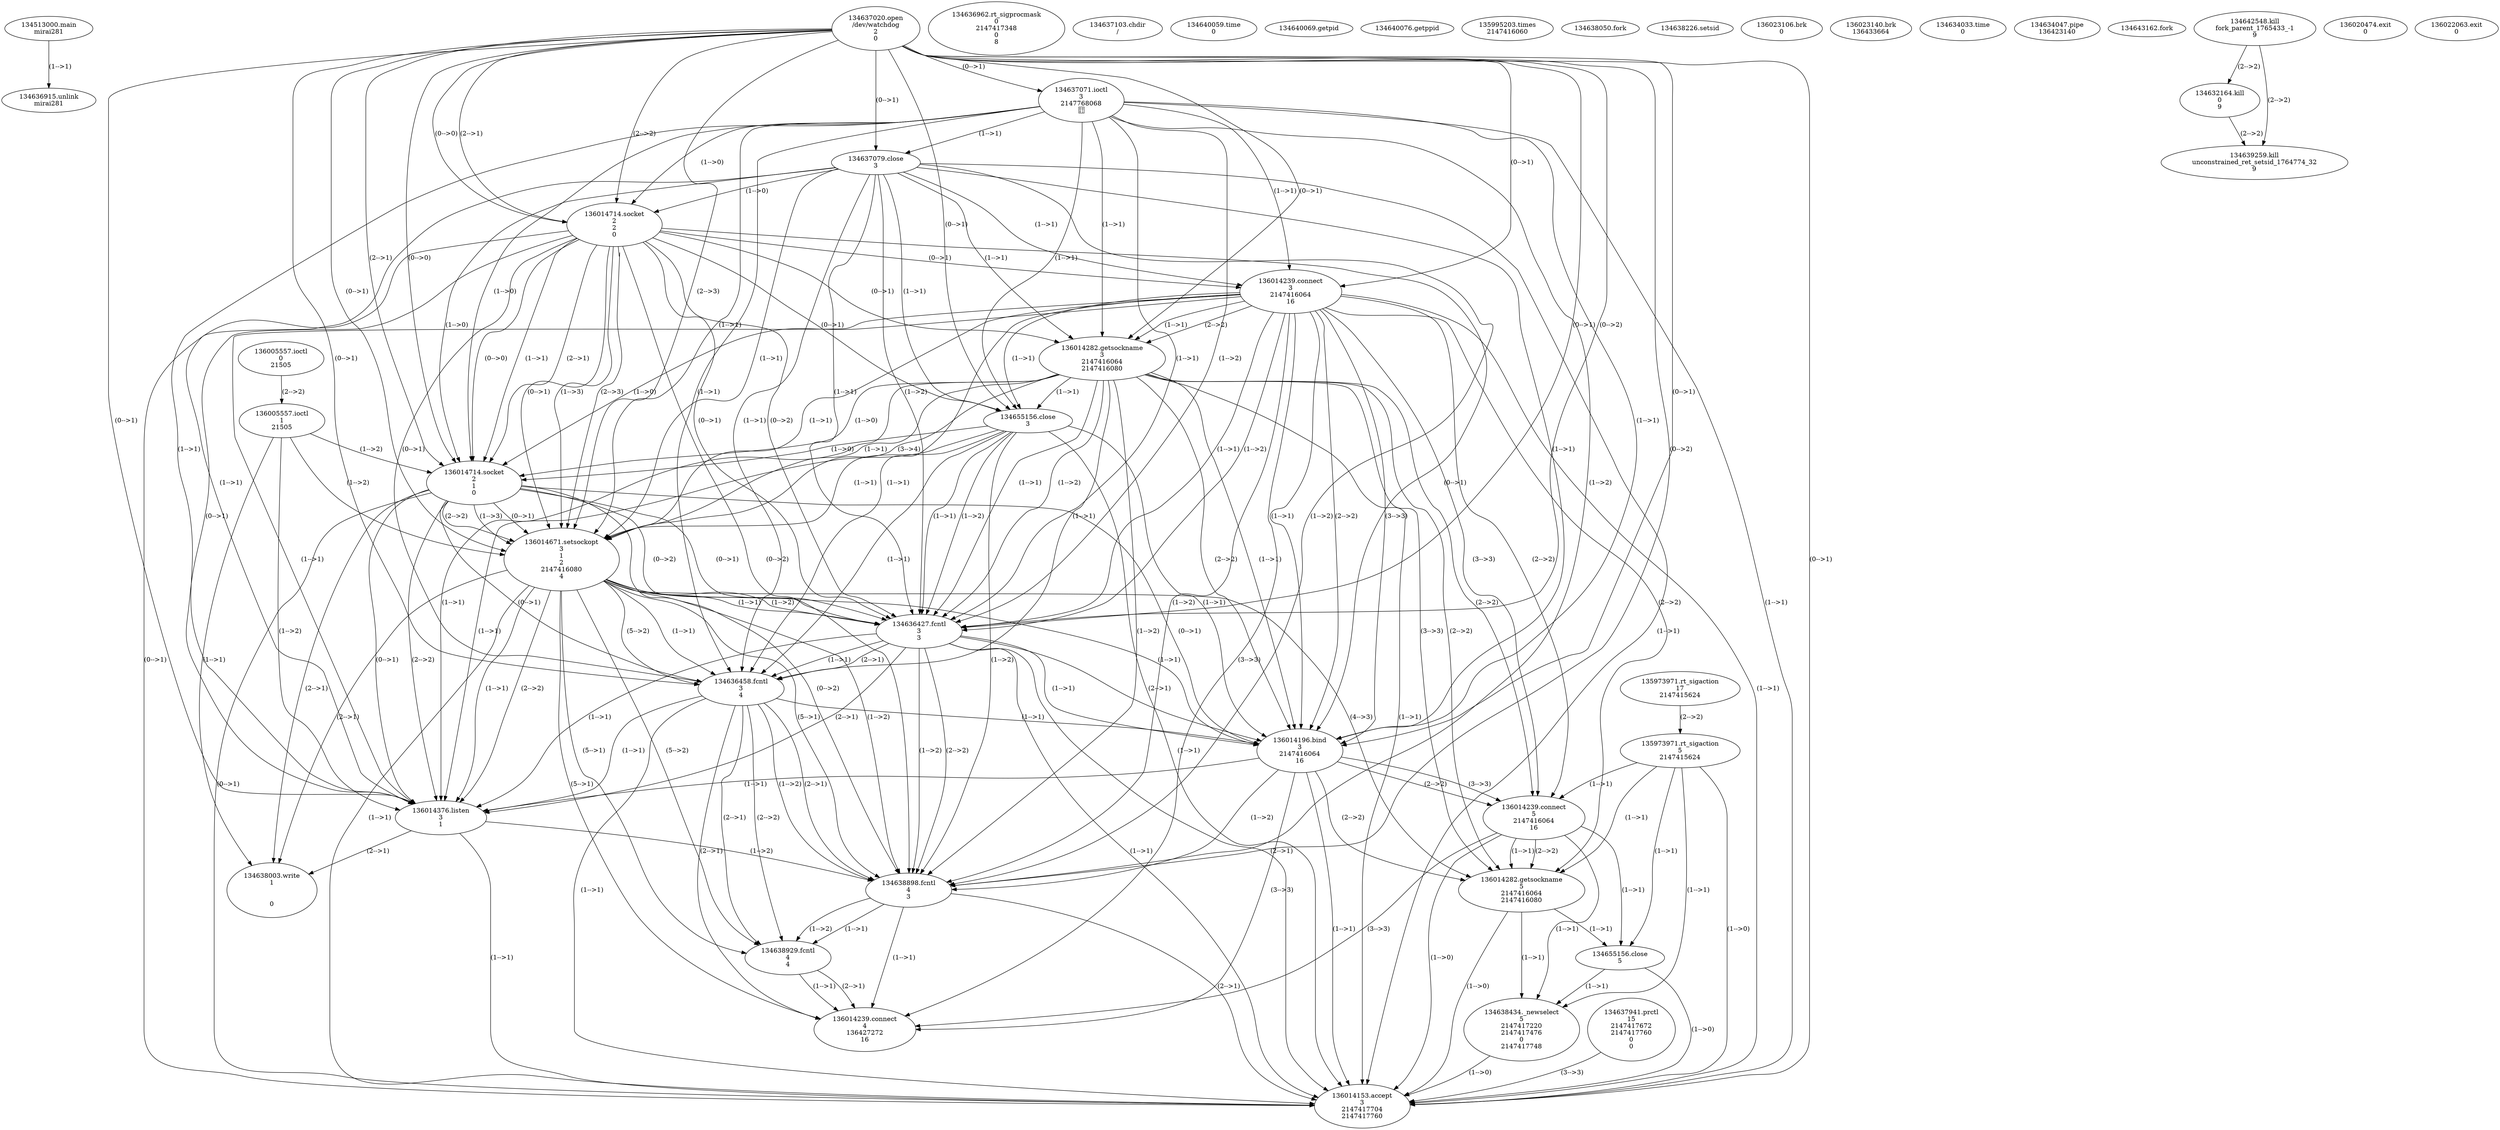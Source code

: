 // Global SCDG with merge call
digraph {
	0 [label="134513000.main
mirai281"]
	1 [label="136005557.ioctl
0
21505
"]
	2 [label="136005557.ioctl
1
21505
"]
	1 -> 2 [label="(2-->2)"]
	3 [label="134636915.unlink
mirai281"]
	0 -> 3 [label="(1-->1)"]
	4 [label="134636962.rt_sigprocmask
0
2147417348
0
8"]
	5 [label="135973971.rt_sigaction
17
2147415624"]
	6 [label="135973971.rt_sigaction
5
2147415624"]
	5 -> 6 [label="(2-->2)"]
	7 [label="134637020.open
/dev/watchdog
2
0"]
	8 [label="134637071.ioctl
3
2147768068
"]
	7 -> 8 [label="(0-->1)"]
	9 [label="134637079.close
3"]
	7 -> 9 [label="(0-->1)"]
	8 -> 9 [label="(1-->1)"]
	10 [label="134637103.chdir
/"]
	11 [label="136014714.socket
2
2
0"]
	7 -> 11 [label="(2-->1)"]
	7 -> 11 [label="(2-->2)"]
	7 -> 11 [label="(0-->0)"]
	8 -> 11 [label="(1-->0)"]
	9 -> 11 [label="(1-->0)"]
	12 [label="136014239.connect
3
2147416064
16"]
	7 -> 12 [label="(0-->1)"]
	8 -> 12 [label="(1-->1)"]
	9 -> 12 [label="(1-->1)"]
	11 -> 12 [label="(0-->1)"]
	13 [label="136014282.getsockname
3
2147416064
2147416080"]
	7 -> 13 [label="(0-->1)"]
	8 -> 13 [label="(1-->1)"]
	9 -> 13 [label="(1-->1)"]
	11 -> 13 [label="(0-->1)"]
	12 -> 13 [label="(1-->1)"]
	12 -> 13 [label="(2-->2)"]
	14 [label="134655156.close
3"]
	7 -> 14 [label="(0-->1)"]
	8 -> 14 [label="(1-->1)"]
	9 -> 14 [label="(1-->1)"]
	11 -> 14 [label="(0-->1)"]
	12 -> 14 [label="(1-->1)"]
	13 -> 14 [label="(1-->1)"]
	15 [label="136014714.socket
2
1
0"]
	7 -> 15 [label="(2-->1)"]
	11 -> 15 [label="(1-->1)"]
	11 -> 15 [label="(2-->1)"]
	2 -> 15 [label="(1-->2)"]
	7 -> 15 [label="(0-->0)"]
	8 -> 15 [label="(1-->0)"]
	9 -> 15 [label="(1-->0)"]
	11 -> 15 [label="(0-->0)"]
	12 -> 15 [label="(1-->0)"]
	13 -> 15 [label="(1-->0)"]
	14 -> 15 [label="(1-->0)"]
	16 [label="136014671.setsockopt
3
1
2
2147416080
4"]
	7 -> 16 [label="(0-->1)"]
	8 -> 16 [label="(1-->1)"]
	9 -> 16 [label="(1-->1)"]
	11 -> 16 [label="(0-->1)"]
	12 -> 16 [label="(1-->1)"]
	13 -> 16 [label="(1-->1)"]
	14 -> 16 [label="(1-->1)"]
	15 -> 16 [label="(0-->1)"]
	2 -> 16 [label="(1-->2)"]
	15 -> 16 [label="(2-->2)"]
	7 -> 16 [label="(2-->3)"]
	11 -> 16 [label="(1-->3)"]
	11 -> 16 [label="(2-->3)"]
	15 -> 16 [label="(1-->3)"]
	13 -> 16 [label="(3-->4)"]
	17 [label="134636427.fcntl
3
3"]
	7 -> 17 [label="(0-->1)"]
	8 -> 17 [label="(1-->1)"]
	9 -> 17 [label="(1-->1)"]
	11 -> 17 [label="(0-->1)"]
	12 -> 17 [label="(1-->1)"]
	13 -> 17 [label="(1-->1)"]
	14 -> 17 [label="(1-->1)"]
	15 -> 17 [label="(0-->1)"]
	16 -> 17 [label="(1-->1)"]
	7 -> 17 [label="(0-->2)"]
	8 -> 17 [label="(1-->2)"]
	9 -> 17 [label="(1-->2)"]
	11 -> 17 [label="(0-->2)"]
	12 -> 17 [label="(1-->2)"]
	13 -> 17 [label="(1-->2)"]
	14 -> 17 [label="(1-->2)"]
	15 -> 17 [label="(0-->2)"]
	16 -> 17 [label="(1-->2)"]
	18 [label="134636458.fcntl
3
4"]
	7 -> 18 [label="(0-->1)"]
	8 -> 18 [label="(1-->1)"]
	9 -> 18 [label="(1-->1)"]
	11 -> 18 [label="(0-->1)"]
	12 -> 18 [label="(1-->1)"]
	13 -> 18 [label="(1-->1)"]
	14 -> 18 [label="(1-->1)"]
	15 -> 18 [label="(0-->1)"]
	16 -> 18 [label="(1-->1)"]
	17 -> 18 [label="(1-->1)"]
	17 -> 18 [label="(2-->1)"]
	16 -> 18 [label="(5-->2)"]
	19 [label="136014196.bind
3
2147416064
16"]
	7 -> 19 [label="(0-->1)"]
	8 -> 19 [label="(1-->1)"]
	9 -> 19 [label="(1-->1)"]
	11 -> 19 [label="(0-->1)"]
	12 -> 19 [label="(1-->1)"]
	13 -> 19 [label="(1-->1)"]
	14 -> 19 [label="(1-->1)"]
	15 -> 19 [label="(0-->1)"]
	16 -> 19 [label="(1-->1)"]
	17 -> 19 [label="(1-->1)"]
	17 -> 19 [label="(2-->1)"]
	18 -> 19 [label="(1-->1)"]
	12 -> 19 [label="(2-->2)"]
	13 -> 19 [label="(2-->2)"]
	12 -> 19 [label="(3-->3)"]
	20 [label="136014376.listen
3
1"]
	7 -> 20 [label="(0-->1)"]
	8 -> 20 [label="(1-->1)"]
	9 -> 20 [label="(1-->1)"]
	11 -> 20 [label="(0-->1)"]
	12 -> 20 [label="(1-->1)"]
	13 -> 20 [label="(1-->1)"]
	14 -> 20 [label="(1-->1)"]
	15 -> 20 [label="(0-->1)"]
	16 -> 20 [label="(1-->1)"]
	17 -> 20 [label="(1-->1)"]
	17 -> 20 [label="(2-->1)"]
	18 -> 20 [label="(1-->1)"]
	19 -> 20 [label="(1-->1)"]
	2 -> 20 [label="(1-->2)"]
	15 -> 20 [label="(2-->2)"]
	16 -> 20 [label="(2-->2)"]
	21 [label="134640059.time
0"]
	22 [label="134640069.getpid
"]
	23 [label="134640076.getppid
"]
	24 [label="135995203.times
2147416060"]
	25 [label="134637941.prctl
15
2147417672
2147417760
0
0"]
	26 [label="134638003.write
1


0"]
	2 -> 26 [label="(1-->1)"]
	15 -> 26 [label="(2-->1)"]
	16 -> 26 [label="(2-->1)"]
	20 -> 26 [label="(2-->1)"]
	27 [label="134638050.fork
"]
	28 [label="134638226.setsid
"]
	29 [label="136023106.brk
0"]
	30 [label="136023140.brk
136433664"]
	31 [label="134634033.time
0"]
	32 [label="134634047.pipe
136423140"]
	33 [label="134643162.fork
"]
	34 [label="134638898.fcntl
4
3"]
	16 -> 34 [label="(5-->1)"]
	18 -> 34 [label="(2-->1)"]
	7 -> 34 [label="(0-->2)"]
	8 -> 34 [label="(1-->2)"]
	9 -> 34 [label="(1-->2)"]
	11 -> 34 [label="(0-->2)"]
	12 -> 34 [label="(1-->2)"]
	13 -> 34 [label="(1-->2)"]
	14 -> 34 [label="(1-->2)"]
	15 -> 34 [label="(0-->2)"]
	16 -> 34 [label="(1-->2)"]
	17 -> 34 [label="(1-->2)"]
	17 -> 34 [label="(2-->2)"]
	18 -> 34 [label="(1-->2)"]
	19 -> 34 [label="(1-->2)"]
	20 -> 34 [label="(1-->2)"]
	35 [label="134638929.fcntl
4
4"]
	16 -> 35 [label="(5-->1)"]
	18 -> 35 [label="(2-->1)"]
	34 -> 35 [label="(1-->1)"]
	16 -> 35 [label="(5-->2)"]
	18 -> 35 [label="(2-->2)"]
	34 -> 35 [label="(1-->2)"]
	36 [label="136014239.connect
5
2147416064
16"]
	6 -> 36 [label="(1-->1)"]
	12 -> 36 [label="(2-->2)"]
	13 -> 36 [label="(2-->2)"]
	19 -> 36 [label="(2-->2)"]
	12 -> 36 [label="(3-->3)"]
	19 -> 36 [label="(3-->3)"]
	37 [label="136014282.getsockname
5
2147416064
2147416080"]
	6 -> 37 [label="(1-->1)"]
	36 -> 37 [label="(1-->1)"]
	12 -> 37 [label="(2-->2)"]
	13 -> 37 [label="(2-->2)"]
	19 -> 37 [label="(2-->2)"]
	36 -> 37 [label="(2-->2)"]
	13 -> 37 [label="(3-->3)"]
	16 -> 37 [label="(4-->3)"]
	38 [label="134655156.close
5"]
	6 -> 38 [label="(1-->1)"]
	36 -> 38 [label="(1-->1)"]
	37 -> 38 [label="(1-->1)"]
	39 [label="136014239.connect
4
136427272
16"]
	16 -> 39 [label="(5-->1)"]
	18 -> 39 [label="(2-->1)"]
	34 -> 39 [label="(1-->1)"]
	35 -> 39 [label="(1-->1)"]
	35 -> 39 [label="(2-->1)"]
	12 -> 39 [label="(3-->3)"]
	19 -> 39 [label="(3-->3)"]
	36 -> 39 [label="(3-->3)"]
	40 [label="134638434._newselect
5
2147417220
2147417476
0
2147417748"]
	6 -> 40 [label="(1-->1)"]
	36 -> 40 [label="(1-->1)"]
	37 -> 40 [label="(1-->1)"]
	38 -> 40 [label="(1-->1)"]
	41 [label="136014153.accept
3
2147417704
2147417760"]
	7 -> 41 [label="(0-->1)"]
	8 -> 41 [label="(1-->1)"]
	9 -> 41 [label="(1-->1)"]
	11 -> 41 [label="(0-->1)"]
	12 -> 41 [label="(1-->1)"]
	13 -> 41 [label="(1-->1)"]
	14 -> 41 [label="(1-->1)"]
	15 -> 41 [label="(0-->1)"]
	16 -> 41 [label="(1-->1)"]
	17 -> 41 [label="(1-->1)"]
	17 -> 41 [label="(2-->1)"]
	18 -> 41 [label="(1-->1)"]
	19 -> 41 [label="(1-->1)"]
	20 -> 41 [label="(1-->1)"]
	34 -> 41 [label="(2-->1)"]
	25 -> 41 [label="(3-->3)"]
	6 -> 41 [label="(1-->0)"]
	36 -> 41 [label="(1-->0)"]
	37 -> 41 [label="(1-->0)"]
	38 -> 41 [label="(1-->0)"]
	40 -> 41 [label="(1-->0)"]
	42 [label="134642548.kill
fork_parent_1765433_-1
9"]
	43 [label="134632164.kill
0
9"]
	42 -> 43 [label="(2-->2)"]
	44 [label="134639259.kill
unconstrained_ret_setsid_1764774_32
9"]
	42 -> 44 [label="(2-->2)"]
	43 -> 44 [label="(2-->2)"]
	45 [label="136020474.exit
0"]
	46 [label="136022063.exit
0"]
}
